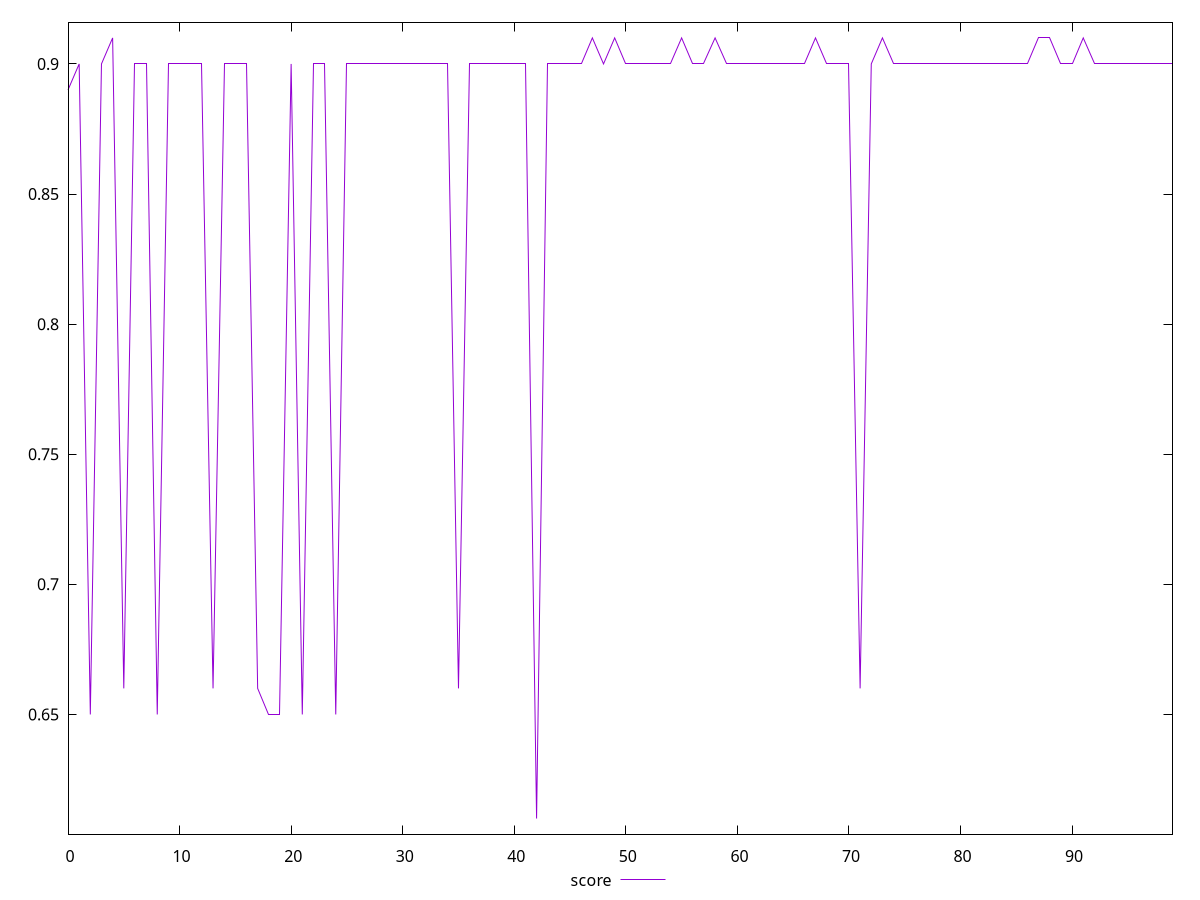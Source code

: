 reset

$score <<EOF
0 0.89
1 0.9
2 0.65
3 0.9
4 0.91
5 0.66
6 0.9
7 0.9
8 0.65
9 0.9
10 0.9
11 0.9
12 0.9
13 0.66
14 0.9
15 0.9
16 0.9
17 0.66
18 0.65
19 0.65
20 0.9
21 0.65
22 0.9
23 0.9
24 0.65
25 0.9
26 0.9
27 0.9
28 0.9
29 0.9
30 0.9
31 0.9
32 0.9
33 0.9
34 0.9
35 0.66
36 0.9
37 0.9
38 0.9
39 0.9
40 0.9
41 0.9
42 0.61
43 0.9
44 0.9
45 0.9
46 0.9
47 0.91
48 0.9
49 0.91
50 0.9
51 0.9
52 0.9
53 0.9
54 0.9
55 0.91
56 0.9
57 0.9
58 0.91
59 0.9
60 0.9
61 0.9
62 0.9
63 0.9
64 0.9
65 0.9
66 0.9
67 0.91
68 0.9
69 0.9
70 0.9
71 0.66
72 0.9
73 0.91
74 0.9
75 0.9
76 0.9
77 0.9
78 0.9
79 0.9
80 0.9
81 0.9
82 0.9
83 0.9
84 0.9
85 0.9
86 0.9
87 0.91
88 0.91
89 0.9
90 0.9
91 0.91
92 0.9
93 0.9
94 0.9
95 0.9
96 0.9
97 0.9
98 0.9
99 0.9
EOF

set key outside below
set xrange [0:99]
set yrange [0.604:0.916]
set trange [0.604:0.916]
set terminal svg size 640, 500 enhanced background rgb 'white'
set output "report_00026_2021-02-22T21:38:55.199Z/interactive/samples/pages+cached+noadtech+nomedia/score/values.svg"

plot $score title "score" with line

reset
